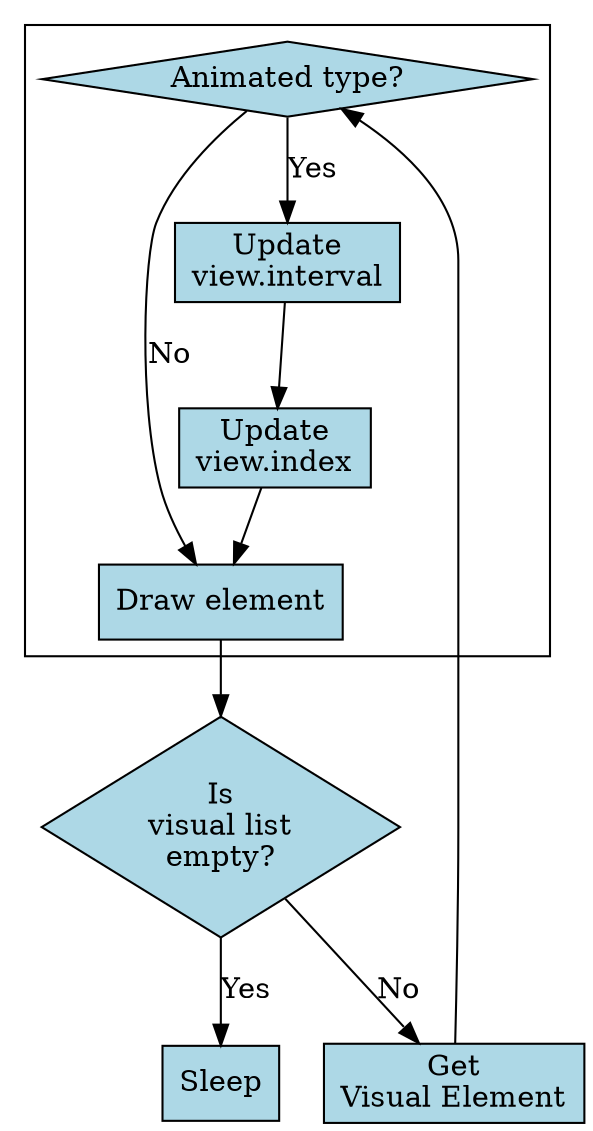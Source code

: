 digraph {
	rankdir=TB
	node [shape=box]

	check_vlist [ style=filled fillcolor=lightblue shape=diamond label="Is\nvisual list\nempty?" ]
	get_element [ style=filled fillcolor=lightblue label="Get\nVisual Element" ]
	sleep [ style=filled fillcolor=lightblue label="Sleep" ]

	check_vlist -> sleep [ label="Yes" ]
	check_vlist -> get_element [ label="No" ]
	get_element -> is_anim

	subgraph cluster_0 {
		node [ style=filled ]
		is_anim   [ style=filled fillcolor=lightblue shape=diamond label="Animated type?" ]
		draw_elem [ style=filled fillcolor=lightblue label="Draw element" ]
		updt_intv [ style=filled fillcolor=lightblue label="Update\nview.interval" ]
		updt_indx [ style=filled fillcolor=lightblue label="Update\nview.index" ]

		is_anim -> draw_elem [ label="No" ]
		is_anim -> updt_intv [ label="Yes" ]
		updt_intv -> updt_indx
		updt_indx -> draw_elem
	}

	draw_elem -> check_vlist
}
